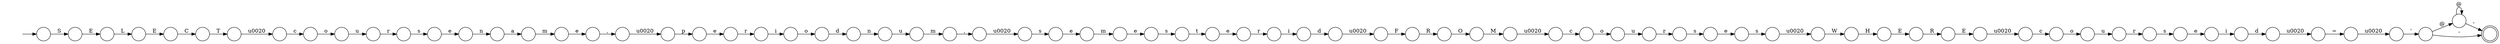 digraph Automaton {
  rankdir = LR;
  0 [shape=circle,label=""];
  0 -> 69 [label="a"]
  1 [shape=circle,label=""];
  1 -> 15 [label="T"]
  2 [shape=circle,label=""];
  2 -> 47 [label="r"]
  3 [shape=circle,label=""];
  3 -> 37 [label="o"]
  4 [shape=circle,label=""];
  4 -> 1 [label="C"]
  5 [shape=circle,label=""];
  5 -> 2 [label="e"]
  6 [shape=circle,label=""];
  6 -> 71 [label="R"]
  7 [shape=circle,label=""];
  7 -> 46 [label=","]
  8 [shape=circle,label=""];
  8 -> 5 [label="t"]
  9 [shape=circle,label=""];
  9 -> 23 [label="e"]
  10 [shape=circle,label=""];
  10 -> 20 [label="u"]
  11 [shape=circle,label=""];
  11 -> 33 [label="r"]
  12 [shape=circle,label=""];
  12 -> 59 [label="\u0020"]
  13 [shape=circle,label=""];
  13 -> 30 [label="R"]
  14 [shape=circle,label=""];
  14 -> 11 [label="u"]
  15 [shape=circle,label=""];
  15 -> 64 [label="\u0020"]
  16 [shape=circle,label=""];
  16 -> 0 [label="n"]
  17 [shape=circle,label=""];
  17 -> 6 [label="E"]
  18 [shape=circle,label=""];
  18 -> 21 [label="@"]
  18 -> 48 [label="'"]
  19 [shape=circle,label=""];
  19 -> 52 [label=","]
  20 [shape=circle,label=""];
  20 -> 19 [label="m"]
  21 [shape=circle,label=""];
  21 -> 21 [label="@"]
  21 -> 48 [label="'"]
  22 [shape=circle,label=""];
  22 -> 50 [label="d"]
  23 [shape=circle,label=""];
  23 -> 12 [label="s"]
  24 [shape=circle,label=""];
  24 -> 55 [label="r"]
  25 [shape=circle,label=""];
  25 -> 63 [label="o"]
  26 [shape=circle,label=""];
  26 -> 27 [label="d"]
  27 [shape=circle,label=""];
  27 -> 10 [label="n"]
  28 [shape=circle,label=""];
  28 -> 18 [label="'"]
  29 [shape=circle,label=""];
  29 -> 17 [label="H"]
  30 [shape=circle,label=""];
  30 -> 49 [label="O"]
  31 [shape=circle,label=""];
  31 -> 39 [label="\u0020"]
  32 [shape=circle,label=""];
  32 -> 7 [label="e"]
  33 [shape=circle,label=""];
  33 -> 44 [label="s"]
  34 [shape=circle,label=""];
  34 -> 22 [label="i"]
  35 [shape=circle,label=""];
  initial [shape=plaintext,label=""];
  initial -> 35
  35 -> 73 [label="S"]
  36 [shape=circle,label=""];
  36 -> 13 [label="F"]
  37 [shape=circle,label=""];
  37 -> 58 [label="u"]
  38 [shape=circle,label=""];
  38 -> 25 [label="c"]
  39 [shape=circle,label=""];
  39 -> 3 [label="c"]
  40 [shape=circle,label=""];
  40 -> 38 [label="\u0020"]
  41 [shape=circle,label=""];
  41 -> 8 [label="s"]
  42 [shape=circle,label=""];
  42 -> 43 [label="s"]
  43 [shape=circle,label=""];
  43 -> 53 [label="e"]
  44 [shape=circle,label=""];
  44 -> 16 [label="e"]
  45 [shape=circle,label=""];
  45 -> 72 [label="r"]
  46 [shape=circle,label=""];
  46 -> 65 [label="\u0020"]
  47 [shape=circle,label=""];
  47 -> 61 [label="i"]
  48 [shape=doublecircle,label=""];
  49 [shape=circle,label=""];
  49 -> 31 [label="M"]
  50 [shape=circle,label=""];
  50 -> 57 [label="\u0020"]
  51 [shape=circle,label=""];
  51 -> 41 [label="e"]
  52 [shape=circle,label=""];
  52 -> 42 [label="\u0020"]
  53 [shape=circle,label=""];
  53 -> 51 [label="m"]
  54 [shape=circle,label=""];
  54 -> 36 [label="\u0020"]
  55 [shape=circle,label=""];
  55 -> 70 [label="s"]
  56 [shape=circle,label=""];
  56 -> 28 [label="\u0020"]
  57 [shape=circle,label=""];
  57 -> 56 [label="="]
  58 [shape=circle,label=""];
  58 -> 74 [label="r"]
  59 [shape=circle,label=""];
  59 -> 29 [label="W"]
  60 [shape=circle,label=""];
  60 -> 67 [label="L"]
  61 [shape=circle,label=""];
  61 -> 54 [label="d"]
  62 [shape=circle,label=""];
  62 -> 45 [label="e"]
  63 [shape=circle,label=""];
  63 -> 24 [label="u"]
  64 [shape=circle,label=""];
  64 -> 66 [label="c"]
  65 [shape=circle,label=""];
  65 -> 62 [label="p"]
  66 [shape=circle,label=""];
  66 -> 14 [label="o"]
  67 [shape=circle,label=""];
  67 -> 4 [label="E"]
  68 [shape=circle,label=""];
  68 -> 26 [label="o"]
  69 [shape=circle,label=""];
  69 -> 32 [label="m"]
  70 [shape=circle,label=""];
  70 -> 34 [label="e"]
  71 [shape=circle,label=""];
  71 -> 40 [label="E"]
  72 [shape=circle,label=""];
  72 -> 68 [label="i"]
  73 [shape=circle,label=""];
  73 -> 60 [label="E"]
  74 [shape=circle,label=""];
  74 -> 9 [label="s"]
}
